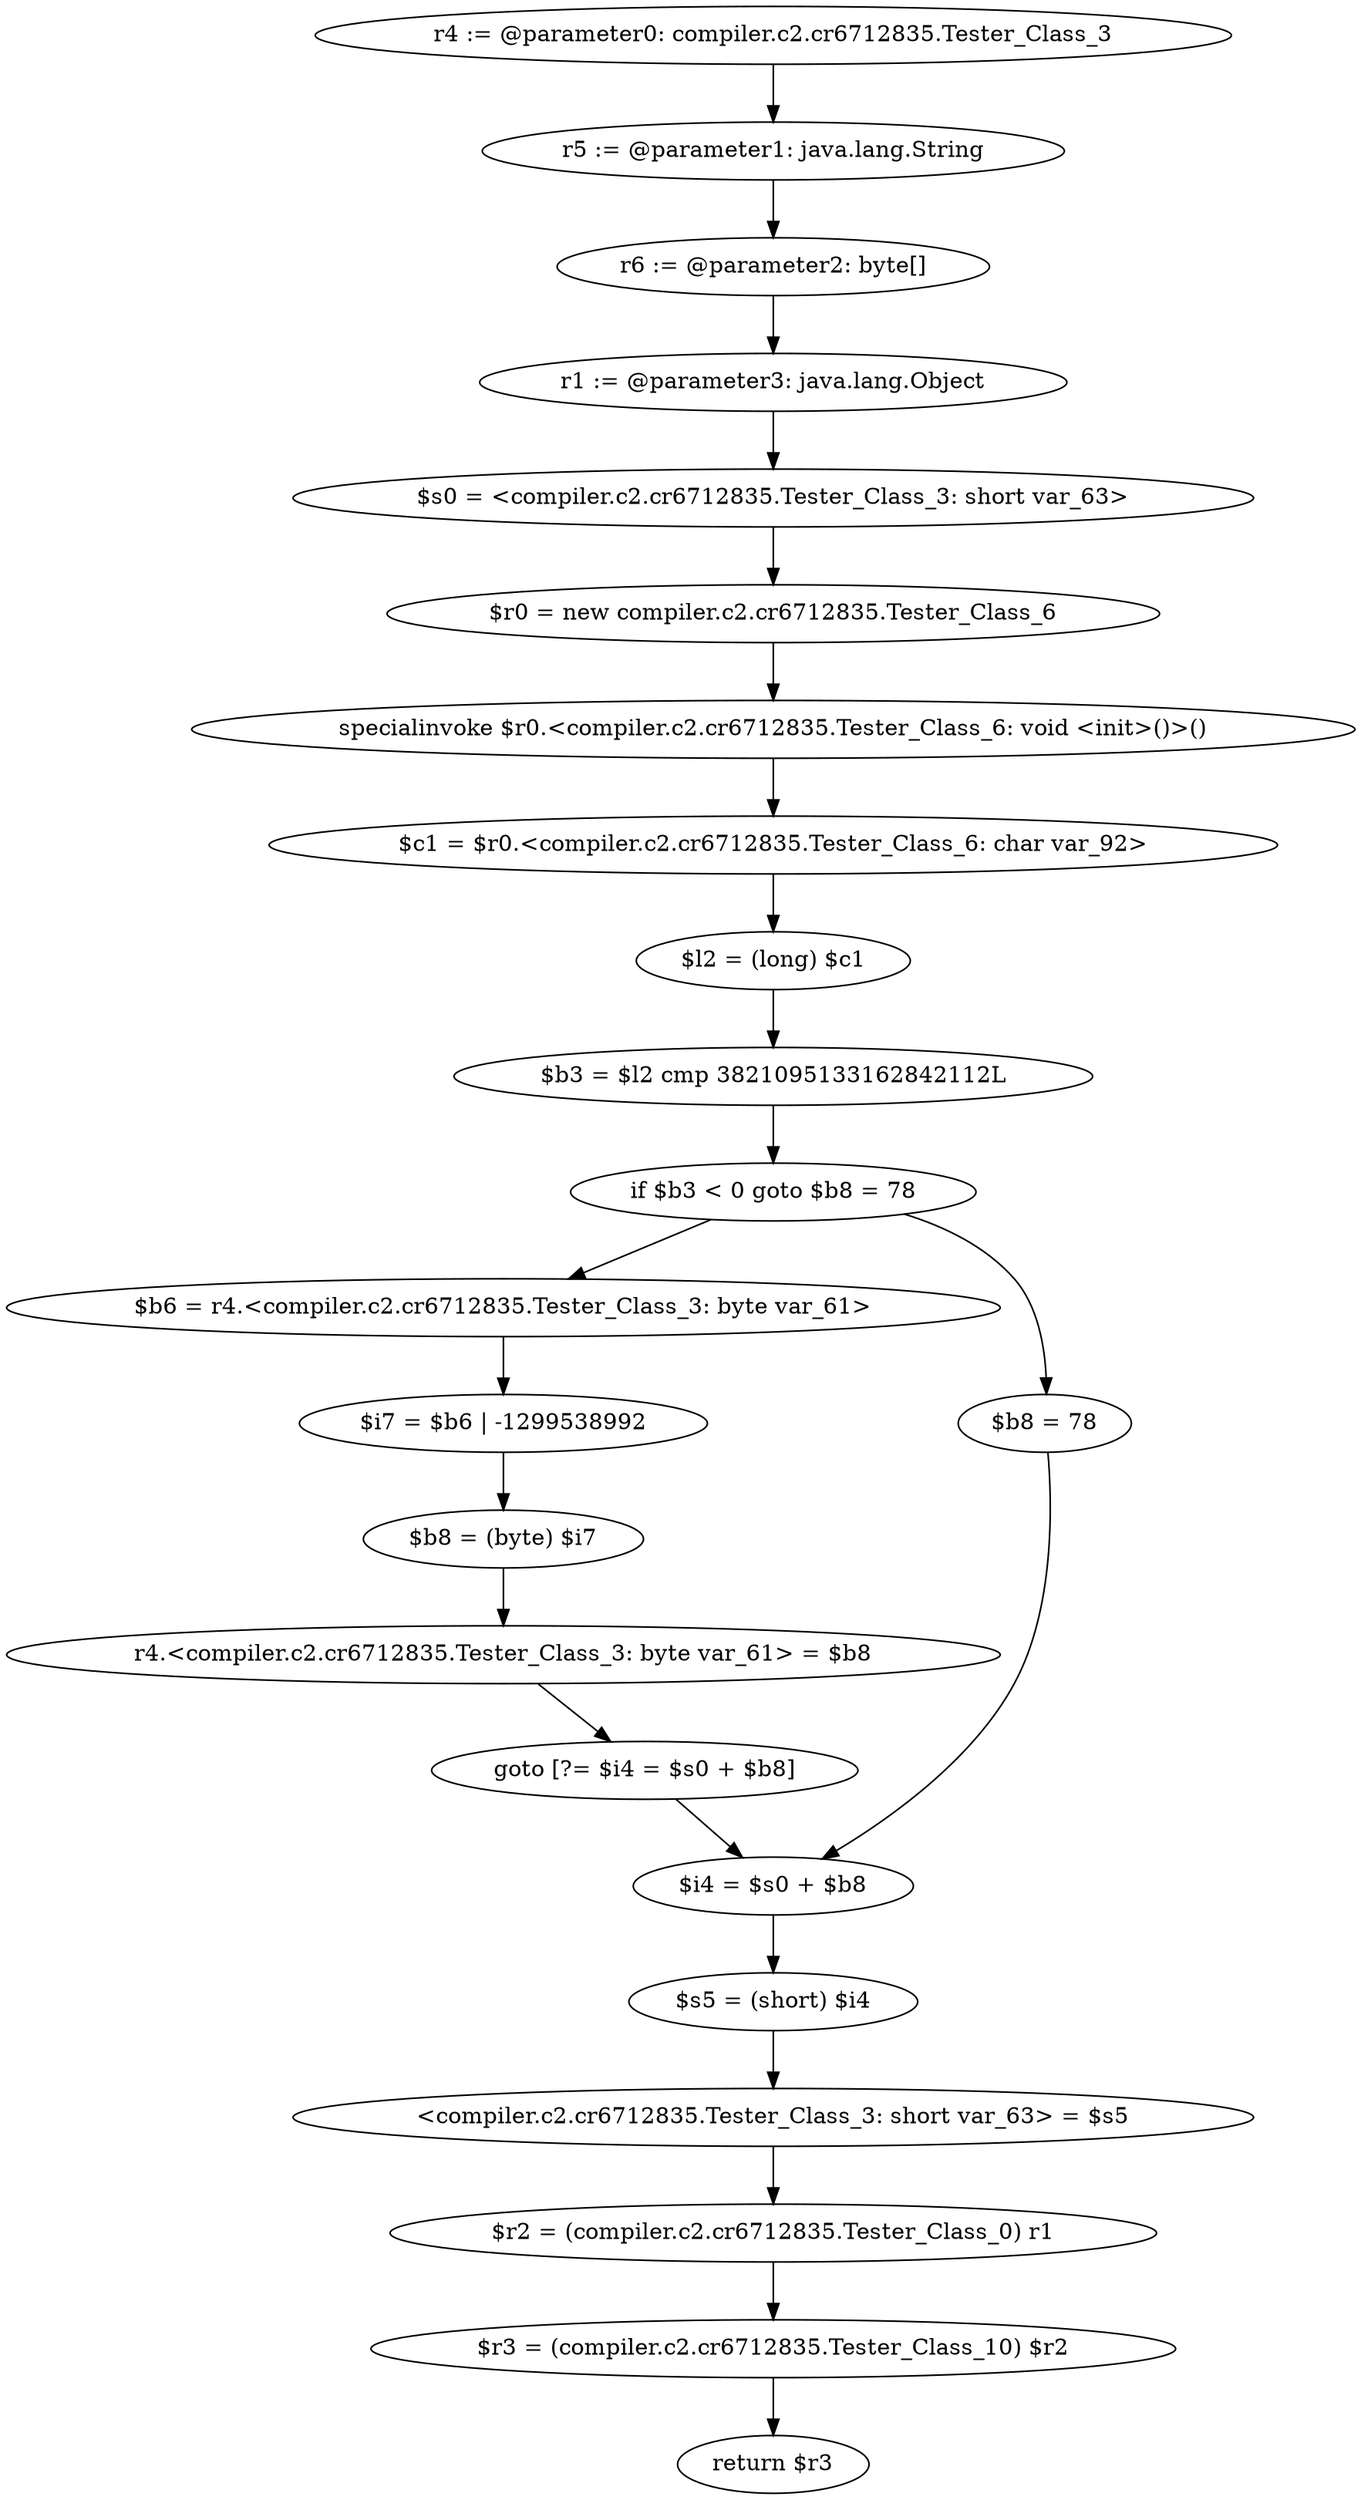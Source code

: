 digraph "unitGraph" {
    "r4 := @parameter0: compiler.c2.cr6712835.Tester_Class_3"
    "r5 := @parameter1: java.lang.String"
    "r6 := @parameter2: byte[]"
    "r1 := @parameter3: java.lang.Object"
    "$s0 = <compiler.c2.cr6712835.Tester_Class_3: short var_63>"
    "$r0 = new compiler.c2.cr6712835.Tester_Class_6"
    "specialinvoke $r0.<compiler.c2.cr6712835.Tester_Class_6: void <init>()>()"
    "$c1 = $r0.<compiler.c2.cr6712835.Tester_Class_6: char var_92>"
    "$l2 = (long) $c1"
    "$b3 = $l2 cmp 3821095133162842112L"
    "if $b3 < 0 goto $b8 = 78"
    "$b6 = r4.<compiler.c2.cr6712835.Tester_Class_3: byte var_61>"
    "$i7 = $b6 | -1299538992"
    "$b8 = (byte) $i7"
    "r4.<compiler.c2.cr6712835.Tester_Class_3: byte var_61> = $b8"
    "goto [?= $i4 = $s0 + $b8]"
    "$b8 = 78"
    "$i4 = $s0 + $b8"
    "$s5 = (short) $i4"
    "<compiler.c2.cr6712835.Tester_Class_3: short var_63> = $s5"
    "$r2 = (compiler.c2.cr6712835.Tester_Class_0) r1"
    "$r3 = (compiler.c2.cr6712835.Tester_Class_10) $r2"
    "return $r3"
    "r4 := @parameter0: compiler.c2.cr6712835.Tester_Class_3"->"r5 := @parameter1: java.lang.String";
    "r5 := @parameter1: java.lang.String"->"r6 := @parameter2: byte[]";
    "r6 := @parameter2: byte[]"->"r1 := @parameter3: java.lang.Object";
    "r1 := @parameter3: java.lang.Object"->"$s0 = <compiler.c2.cr6712835.Tester_Class_3: short var_63>";
    "$s0 = <compiler.c2.cr6712835.Tester_Class_3: short var_63>"->"$r0 = new compiler.c2.cr6712835.Tester_Class_6";
    "$r0 = new compiler.c2.cr6712835.Tester_Class_6"->"specialinvoke $r0.<compiler.c2.cr6712835.Tester_Class_6: void <init>()>()";
    "specialinvoke $r0.<compiler.c2.cr6712835.Tester_Class_6: void <init>()>()"->"$c1 = $r0.<compiler.c2.cr6712835.Tester_Class_6: char var_92>";
    "$c1 = $r0.<compiler.c2.cr6712835.Tester_Class_6: char var_92>"->"$l2 = (long) $c1";
    "$l2 = (long) $c1"->"$b3 = $l2 cmp 3821095133162842112L";
    "$b3 = $l2 cmp 3821095133162842112L"->"if $b3 < 0 goto $b8 = 78";
    "if $b3 < 0 goto $b8 = 78"->"$b6 = r4.<compiler.c2.cr6712835.Tester_Class_3: byte var_61>";
    "if $b3 < 0 goto $b8 = 78"->"$b8 = 78";
    "$b6 = r4.<compiler.c2.cr6712835.Tester_Class_3: byte var_61>"->"$i7 = $b6 | -1299538992";
    "$i7 = $b6 | -1299538992"->"$b8 = (byte) $i7";
    "$b8 = (byte) $i7"->"r4.<compiler.c2.cr6712835.Tester_Class_3: byte var_61> = $b8";
    "r4.<compiler.c2.cr6712835.Tester_Class_3: byte var_61> = $b8"->"goto [?= $i4 = $s0 + $b8]";
    "goto [?= $i4 = $s0 + $b8]"->"$i4 = $s0 + $b8";
    "$b8 = 78"->"$i4 = $s0 + $b8";
    "$i4 = $s0 + $b8"->"$s5 = (short) $i4";
    "$s5 = (short) $i4"->"<compiler.c2.cr6712835.Tester_Class_3: short var_63> = $s5";
    "<compiler.c2.cr6712835.Tester_Class_3: short var_63> = $s5"->"$r2 = (compiler.c2.cr6712835.Tester_Class_0) r1";
    "$r2 = (compiler.c2.cr6712835.Tester_Class_0) r1"->"$r3 = (compiler.c2.cr6712835.Tester_Class_10) $r2";
    "$r3 = (compiler.c2.cr6712835.Tester_Class_10) $r2"->"return $r3";
}
